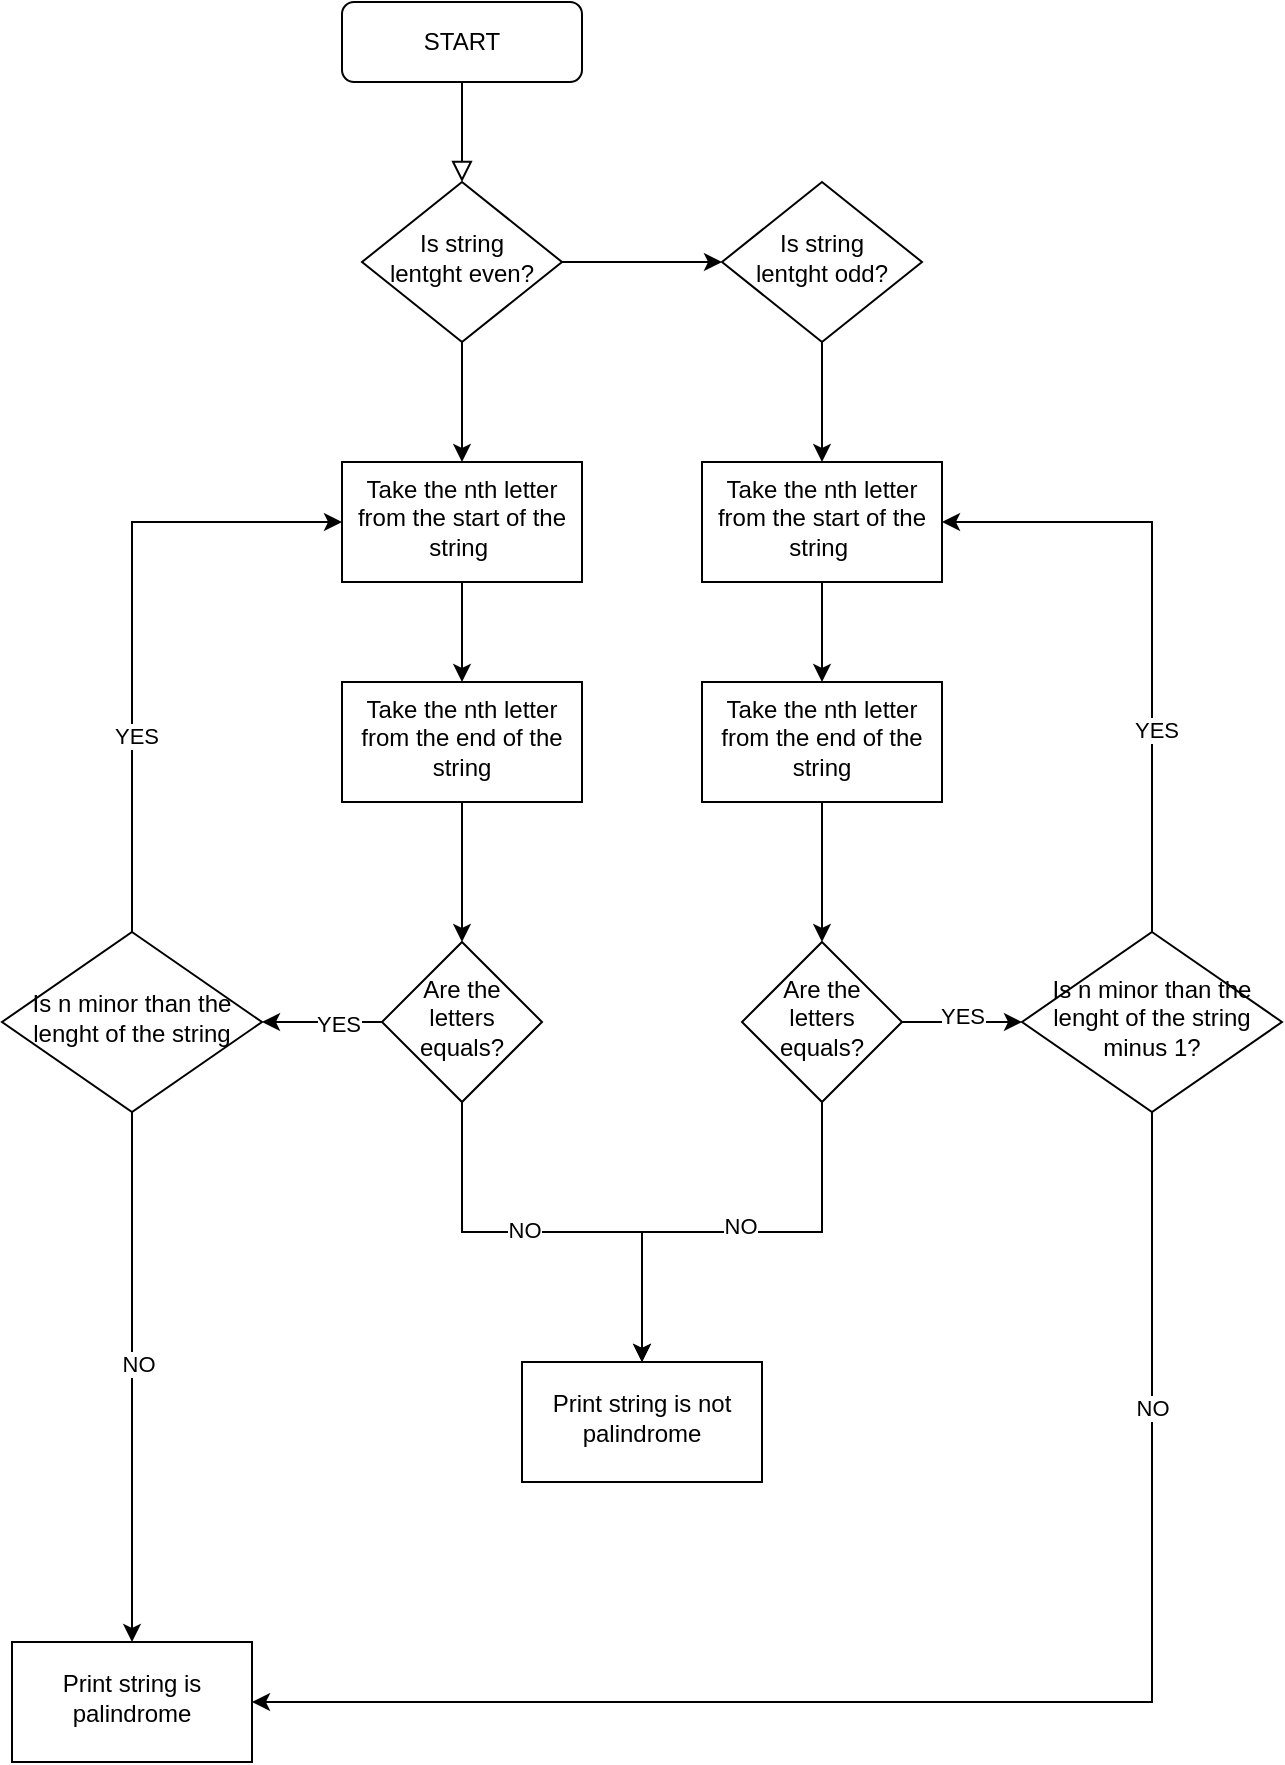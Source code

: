 <mxfile version="24.2.5" type="device">
  <diagram id="C5RBs43oDa-KdzZeNtuy" name="Page-1">
    <mxGraphModel dx="1120" dy="532" grid="1" gridSize="10" guides="1" tooltips="1" connect="1" arrows="1" fold="1" page="1" pageScale="1" pageWidth="827" pageHeight="1169" math="0" shadow="0">
      <root>
        <mxCell id="WIyWlLk6GJQsqaUBKTNV-0" />
        <mxCell id="WIyWlLk6GJQsqaUBKTNV-1" parent="WIyWlLk6GJQsqaUBKTNV-0" />
        <mxCell id="WIyWlLk6GJQsqaUBKTNV-2" value="" style="rounded=0;html=1;jettySize=auto;orthogonalLoop=1;fontSize=11;endArrow=block;endFill=0;endSize=8;strokeWidth=1;shadow=0;labelBackgroundColor=none;edgeStyle=orthogonalEdgeStyle;" parent="WIyWlLk6GJQsqaUBKTNV-1" source="WIyWlLk6GJQsqaUBKTNV-3" target="WIyWlLk6GJQsqaUBKTNV-6" edge="1">
          <mxGeometry relative="1" as="geometry" />
        </mxCell>
        <mxCell id="WIyWlLk6GJQsqaUBKTNV-3" value="START" style="rounded=1;whiteSpace=wrap;html=1;fontSize=12;glass=0;strokeWidth=1;shadow=0;" parent="WIyWlLk6GJQsqaUBKTNV-1" vertex="1">
          <mxGeometry x="340" y="40" width="120" height="40" as="geometry" />
        </mxCell>
        <mxCell id="S-pLy7253zDgJ4J_R0r0-1" value="" style="edgeStyle=orthogonalEdgeStyle;rounded=0;orthogonalLoop=1;jettySize=auto;html=1;" edge="1" parent="WIyWlLk6GJQsqaUBKTNV-1" source="WIyWlLk6GJQsqaUBKTNV-6" target="S-pLy7253zDgJ4J_R0r0-0">
          <mxGeometry relative="1" as="geometry" />
        </mxCell>
        <mxCell id="S-pLy7253zDgJ4J_R0r0-20" value="" style="edgeStyle=orthogonalEdgeStyle;rounded=0;orthogonalLoop=1;jettySize=auto;html=1;" edge="1" parent="WIyWlLk6GJQsqaUBKTNV-1" source="WIyWlLk6GJQsqaUBKTNV-6" target="S-pLy7253zDgJ4J_R0r0-19">
          <mxGeometry relative="1" as="geometry" />
        </mxCell>
        <mxCell id="WIyWlLk6GJQsqaUBKTNV-6" value="Is string&lt;div&gt;lentght even?&lt;/div&gt;" style="rhombus;whiteSpace=wrap;html=1;shadow=0;fontFamily=Helvetica;fontSize=12;align=center;strokeWidth=1;spacing=6;spacingTop=-4;" parent="WIyWlLk6GJQsqaUBKTNV-1" vertex="1">
          <mxGeometry x="350" y="130" width="100" height="80" as="geometry" />
        </mxCell>
        <mxCell id="S-pLy7253zDgJ4J_R0r0-3" value="" style="edgeStyle=orthogonalEdgeStyle;rounded=0;orthogonalLoop=1;jettySize=auto;html=1;" edge="1" parent="WIyWlLk6GJQsqaUBKTNV-1" source="S-pLy7253zDgJ4J_R0r0-0" target="S-pLy7253zDgJ4J_R0r0-2">
          <mxGeometry relative="1" as="geometry" />
        </mxCell>
        <mxCell id="S-pLy7253zDgJ4J_R0r0-0" value="Take the nth letter from the start of the string&amp;nbsp;" style="whiteSpace=wrap;html=1;shadow=0;strokeWidth=1;spacing=6;spacingTop=-4;" vertex="1" parent="WIyWlLk6GJQsqaUBKTNV-1">
          <mxGeometry x="340" y="270" width="120" height="60" as="geometry" />
        </mxCell>
        <mxCell id="S-pLy7253zDgJ4J_R0r0-5" value="" style="edgeStyle=orthogonalEdgeStyle;rounded=0;orthogonalLoop=1;jettySize=auto;html=1;" edge="1" parent="WIyWlLk6GJQsqaUBKTNV-1" source="S-pLy7253zDgJ4J_R0r0-2" target="S-pLy7253zDgJ4J_R0r0-4">
          <mxGeometry relative="1" as="geometry" />
        </mxCell>
        <mxCell id="S-pLy7253zDgJ4J_R0r0-2" value="Take the nth letter from the end of the string" style="whiteSpace=wrap;html=1;shadow=0;strokeWidth=1;spacing=6;spacingTop=-4;" vertex="1" parent="WIyWlLk6GJQsqaUBKTNV-1">
          <mxGeometry x="340" y="380" width="120" height="60" as="geometry" />
        </mxCell>
        <mxCell id="S-pLy7253zDgJ4J_R0r0-9" value="" style="edgeStyle=orthogonalEdgeStyle;rounded=0;orthogonalLoop=1;jettySize=auto;html=1;" edge="1" parent="WIyWlLk6GJQsqaUBKTNV-1" source="S-pLy7253zDgJ4J_R0r0-4" target="S-pLy7253zDgJ4J_R0r0-8">
          <mxGeometry relative="1" as="geometry" />
        </mxCell>
        <mxCell id="S-pLy7253zDgJ4J_R0r0-10" value="YES" style="edgeLabel;html=1;align=center;verticalAlign=middle;resizable=0;points=[];" vertex="1" connectable="0" parent="S-pLy7253zDgJ4J_R0r0-9">
          <mxGeometry x="-0.25" y="1" relative="1" as="geometry">
            <mxPoint as="offset" />
          </mxGeometry>
        </mxCell>
        <mxCell id="S-pLy7253zDgJ4J_R0r0-17" value="" style="edgeStyle=orthogonalEdgeStyle;rounded=0;orthogonalLoop=1;jettySize=auto;html=1;" edge="1" parent="WIyWlLk6GJQsqaUBKTNV-1" source="S-pLy7253zDgJ4J_R0r0-4" target="S-pLy7253zDgJ4J_R0r0-16">
          <mxGeometry relative="1" as="geometry" />
        </mxCell>
        <mxCell id="S-pLy7253zDgJ4J_R0r0-18" value="NO" style="edgeLabel;html=1;align=center;verticalAlign=middle;resizable=0;points=[];" vertex="1" connectable="0" parent="S-pLy7253zDgJ4J_R0r0-17">
          <mxGeometry x="-0.133" y="1" relative="1" as="geometry">
            <mxPoint as="offset" />
          </mxGeometry>
        </mxCell>
        <mxCell id="S-pLy7253zDgJ4J_R0r0-4" value="Are the letters equals?" style="rhombus;whiteSpace=wrap;html=1;shadow=0;strokeWidth=1;spacing=6;spacingTop=-4;" vertex="1" parent="WIyWlLk6GJQsqaUBKTNV-1">
          <mxGeometry x="360" y="510" width="80" height="80" as="geometry" />
        </mxCell>
        <mxCell id="S-pLy7253zDgJ4J_R0r0-11" style="edgeStyle=orthogonalEdgeStyle;rounded=0;orthogonalLoop=1;jettySize=auto;html=1;exitX=0.5;exitY=0;exitDx=0;exitDy=0;entryX=0;entryY=0.5;entryDx=0;entryDy=0;" edge="1" parent="WIyWlLk6GJQsqaUBKTNV-1" source="S-pLy7253zDgJ4J_R0r0-8" target="S-pLy7253zDgJ4J_R0r0-0">
          <mxGeometry relative="1" as="geometry" />
        </mxCell>
        <mxCell id="S-pLy7253zDgJ4J_R0r0-12" value="YES" style="edgeLabel;html=1;align=center;verticalAlign=middle;resizable=0;points=[];" vertex="1" connectable="0" parent="S-pLy7253zDgJ4J_R0r0-11">
          <mxGeometry x="-0.363" y="-2" relative="1" as="geometry">
            <mxPoint as="offset" />
          </mxGeometry>
        </mxCell>
        <mxCell id="S-pLy7253zDgJ4J_R0r0-14" value="" style="edgeStyle=orthogonalEdgeStyle;rounded=0;orthogonalLoop=1;jettySize=auto;html=1;" edge="1" parent="WIyWlLk6GJQsqaUBKTNV-1" source="S-pLy7253zDgJ4J_R0r0-8" target="S-pLy7253zDgJ4J_R0r0-13">
          <mxGeometry relative="1" as="geometry" />
        </mxCell>
        <mxCell id="S-pLy7253zDgJ4J_R0r0-15" value="NO" style="edgeLabel;html=1;align=center;verticalAlign=middle;resizable=0;points=[];" vertex="1" connectable="0" parent="S-pLy7253zDgJ4J_R0r0-14">
          <mxGeometry x="-0.053" y="3" relative="1" as="geometry">
            <mxPoint as="offset" />
          </mxGeometry>
        </mxCell>
        <mxCell id="S-pLy7253zDgJ4J_R0r0-8" value="Is n minor than the lenght of the string" style="rhombus;whiteSpace=wrap;html=1;shadow=0;strokeWidth=1;spacing=6;spacingTop=-4;" vertex="1" parent="WIyWlLk6GJQsqaUBKTNV-1">
          <mxGeometry x="170" y="505" width="130" height="90" as="geometry" />
        </mxCell>
        <mxCell id="S-pLy7253zDgJ4J_R0r0-13" value="Print string is palindrome" style="whiteSpace=wrap;html=1;shadow=0;strokeWidth=1;spacing=6;spacingTop=-4;" vertex="1" parent="WIyWlLk6GJQsqaUBKTNV-1">
          <mxGeometry x="175" y="860" width="120" height="60" as="geometry" />
        </mxCell>
        <mxCell id="S-pLy7253zDgJ4J_R0r0-16" value="Print string is not palindrome" style="whiteSpace=wrap;html=1;shadow=0;strokeWidth=1;spacing=6;spacingTop=-4;" vertex="1" parent="WIyWlLk6GJQsqaUBKTNV-1">
          <mxGeometry x="430" y="720" width="120" height="60" as="geometry" />
        </mxCell>
        <mxCell id="S-pLy7253zDgJ4J_R0r0-31" style="edgeStyle=orthogonalEdgeStyle;rounded=0;orthogonalLoop=1;jettySize=auto;html=1;exitX=0.5;exitY=1;exitDx=0;exitDy=0;entryX=0.5;entryY=0;entryDx=0;entryDy=0;" edge="1" parent="WIyWlLk6GJQsqaUBKTNV-1" source="S-pLy7253zDgJ4J_R0r0-19" target="S-pLy7253zDgJ4J_R0r0-22">
          <mxGeometry relative="1" as="geometry" />
        </mxCell>
        <mxCell id="S-pLy7253zDgJ4J_R0r0-19" value="Is string&lt;div&gt;lentght odd?&lt;/div&gt;" style="rhombus;whiteSpace=wrap;html=1;shadow=0;fontFamily=Helvetica;fontSize=12;align=center;strokeWidth=1;spacing=6;spacingTop=-4;" vertex="1" parent="WIyWlLk6GJQsqaUBKTNV-1">
          <mxGeometry x="530" y="130" width="100" height="80" as="geometry" />
        </mxCell>
        <mxCell id="S-pLy7253zDgJ4J_R0r0-21" value="" style="edgeStyle=orthogonalEdgeStyle;rounded=0;orthogonalLoop=1;jettySize=auto;html=1;" edge="1" parent="WIyWlLk6GJQsqaUBKTNV-1" source="S-pLy7253zDgJ4J_R0r0-22" target="S-pLy7253zDgJ4J_R0r0-24">
          <mxGeometry relative="1" as="geometry" />
        </mxCell>
        <mxCell id="S-pLy7253zDgJ4J_R0r0-22" value="Take the nth letter from the start of the string&amp;nbsp;" style="whiteSpace=wrap;html=1;shadow=0;strokeWidth=1;spacing=6;spacingTop=-4;" vertex="1" parent="WIyWlLk6GJQsqaUBKTNV-1">
          <mxGeometry x="520" y="270" width="120" height="60" as="geometry" />
        </mxCell>
        <mxCell id="S-pLy7253zDgJ4J_R0r0-23" value="" style="edgeStyle=orthogonalEdgeStyle;rounded=0;orthogonalLoop=1;jettySize=auto;html=1;" edge="1" parent="WIyWlLk6GJQsqaUBKTNV-1" source="S-pLy7253zDgJ4J_R0r0-24" target="S-pLy7253zDgJ4J_R0r0-27">
          <mxGeometry relative="1" as="geometry" />
        </mxCell>
        <mxCell id="S-pLy7253zDgJ4J_R0r0-24" value="Take the nth letter from the end of the string" style="whiteSpace=wrap;html=1;shadow=0;strokeWidth=1;spacing=6;spacingTop=-4;" vertex="1" parent="WIyWlLk6GJQsqaUBKTNV-1">
          <mxGeometry x="520" y="380" width="120" height="60" as="geometry" />
        </mxCell>
        <mxCell id="S-pLy7253zDgJ4J_R0r0-33" style="edgeStyle=orthogonalEdgeStyle;rounded=0;orthogonalLoop=1;jettySize=auto;html=1;exitX=1;exitY=0.5;exitDx=0;exitDy=0;entryX=0;entryY=0.5;entryDx=0;entryDy=0;" edge="1" parent="WIyWlLk6GJQsqaUBKTNV-1" source="S-pLy7253zDgJ4J_R0r0-27" target="S-pLy7253zDgJ4J_R0r0-32">
          <mxGeometry relative="1" as="geometry" />
        </mxCell>
        <mxCell id="S-pLy7253zDgJ4J_R0r0-34" value="YES" style="edgeLabel;html=1;align=center;verticalAlign=middle;resizable=0;points=[];" vertex="1" connectable="0" parent="S-pLy7253zDgJ4J_R0r0-33">
          <mxGeometry y="3" relative="1" as="geometry">
            <mxPoint as="offset" />
          </mxGeometry>
        </mxCell>
        <mxCell id="S-pLy7253zDgJ4J_R0r0-37" style="edgeStyle=orthogonalEdgeStyle;rounded=0;orthogonalLoop=1;jettySize=auto;html=1;exitX=0.5;exitY=1;exitDx=0;exitDy=0;entryX=0.5;entryY=0;entryDx=0;entryDy=0;" edge="1" parent="WIyWlLk6GJQsqaUBKTNV-1" source="S-pLy7253zDgJ4J_R0r0-27" target="S-pLy7253zDgJ4J_R0r0-16">
          <mxGeometry relative="1" as="geometry" />
        </mxCell>
        <mxCell id="S-pLy7253zDgJ4J_R0r0-38" value="NO" style="edgeLabel;html=1;align=center;verticalAlign=middle;resizable=0;points=[];" vertex="1" connectable="0" parent="S-pLy7253zDgJ4J_R0r0-37">
          <mxGeometry x="-0.036" y="-3" relative="1" as="geometry">
            <mxPoint as="offset" />
          </mxGeometry>
        </mxCell>
        <mxCell id="S-pLy7253zDgJ4J_R0r0-27" value="Are the letters equals?" style="rhombus;whiteSpace=wrap;html=1;shadow=0;strokeWidth=1;spacing=6;spacingTop=-4;" vertex="1" parent="WIyWlLk6GJQsqaUBKTNV-1">
          <mxGeometry x="540" y="510" width="80" height="80" as="geometry" />
        </mxCell>
        <mxCell id="S-pLy7253zDgJ4J_R0r0-35" style="edgeStyle=orthogonalEdgeStyle;rounded=0;orthogonalLoop=1;jettySize=auto;html=1;exitX=0.5;exitY=0;exitDx=0;exitDy=0;entryX=1;entryY=0.5;entryDx=0;entryDy=0;" edge="1" parent="WIyWlLk6GJQsqaUBKTNV-1" source="S-pLy7253zDgJ4J_R0r0-32" target="S-pLy7253zDgJ4J_R0r0-22">
          <mxGeometry relative="1" as="geometry" />
        </mxCell>
        <mxCell id="S-pLy7253zDgJ4J_R0r0-36" value="YES" style="edgeLabel;html=1;align=center;verticalAlign=middle;resizable=0;points=[];" vertex="1" connectable="0" parent="S-pLy7253zDgJ4J_R0r0-35">
          <mxGeometry x="-0.348" y="-2" relative="1" as="geometry">
            <mxPoint as="offset" />
          </mxGeometry>
        </mxCell>
        <mxCell id="S-pLy7253zDgJ4J_R0r0-39" style="edgeStyle=orthogonalEdgeStyle;rounded=0;orthogonalLoop=1;jettySize=auto;html=1;exitX=0.5;exitY=1;exitDx=0;exitDy=0;entryX=1;entryY=0.5;entryDx=0;entryDy=0;" edge="1" parent="WIyWlLk6GJQsqaUBKTNV-1" source="S-pLy7253zDgJ4J_R0r0-32" target="S-pLy7253zDgJ4J_R0r0-13">
          <mxGeometry relative="1" as="geometry" />
        </mxCell>
        <mxCell id="S-pLy7253zDgJ4J_R0r0-40" value="NO" style="edgeLabel;html=1;align=center;verticalAlign=middle;resizable=0;points=[];" vertex="1" connectable="0" parent="S-pLy7253zDgJ4J_R0r0-39">
          <mxGeometry x="-0.603" relative="1" as="geometry">
            <mxPoint as="offset" />
          </mxGeometry>
        </mxCell>
        <mxCell id="S-pLy7253zDgJ4J_R0r0-32" value="Is n minor than the lenght of the string&lt;div&gt;minus 1?&lt;/div&gt;" style="rhombus;whiteSpace=wrap;html=1;shadow=0;strokeWidth=1;spacing=6;spacingTop=-4;" vertex="1" parent="WIyWlLk6GJQsqaUBKTNV-1">
          <mxGeometry x="680" y="505" width="130" height="90" as="geometry" />
        </mxCell>
      </root>
    </mxGraphModel>
  </diagram>
</mxfile>
